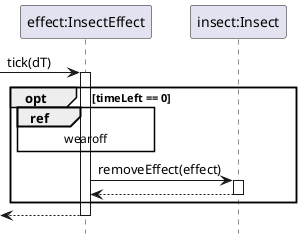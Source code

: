 @startuml InsectEffect/effect-wearoff
hide footbox

participant "effect:InsectEffect" as effect
participant "insect:Insect" as insect

 -> effect : tick(dT)
activate effect

opt timeLeft == 0


    ref over effect
        wearoff
    end ref

    effect -> insect : removeEffect(effect)
    activate insect

    return
end

return

@enduml